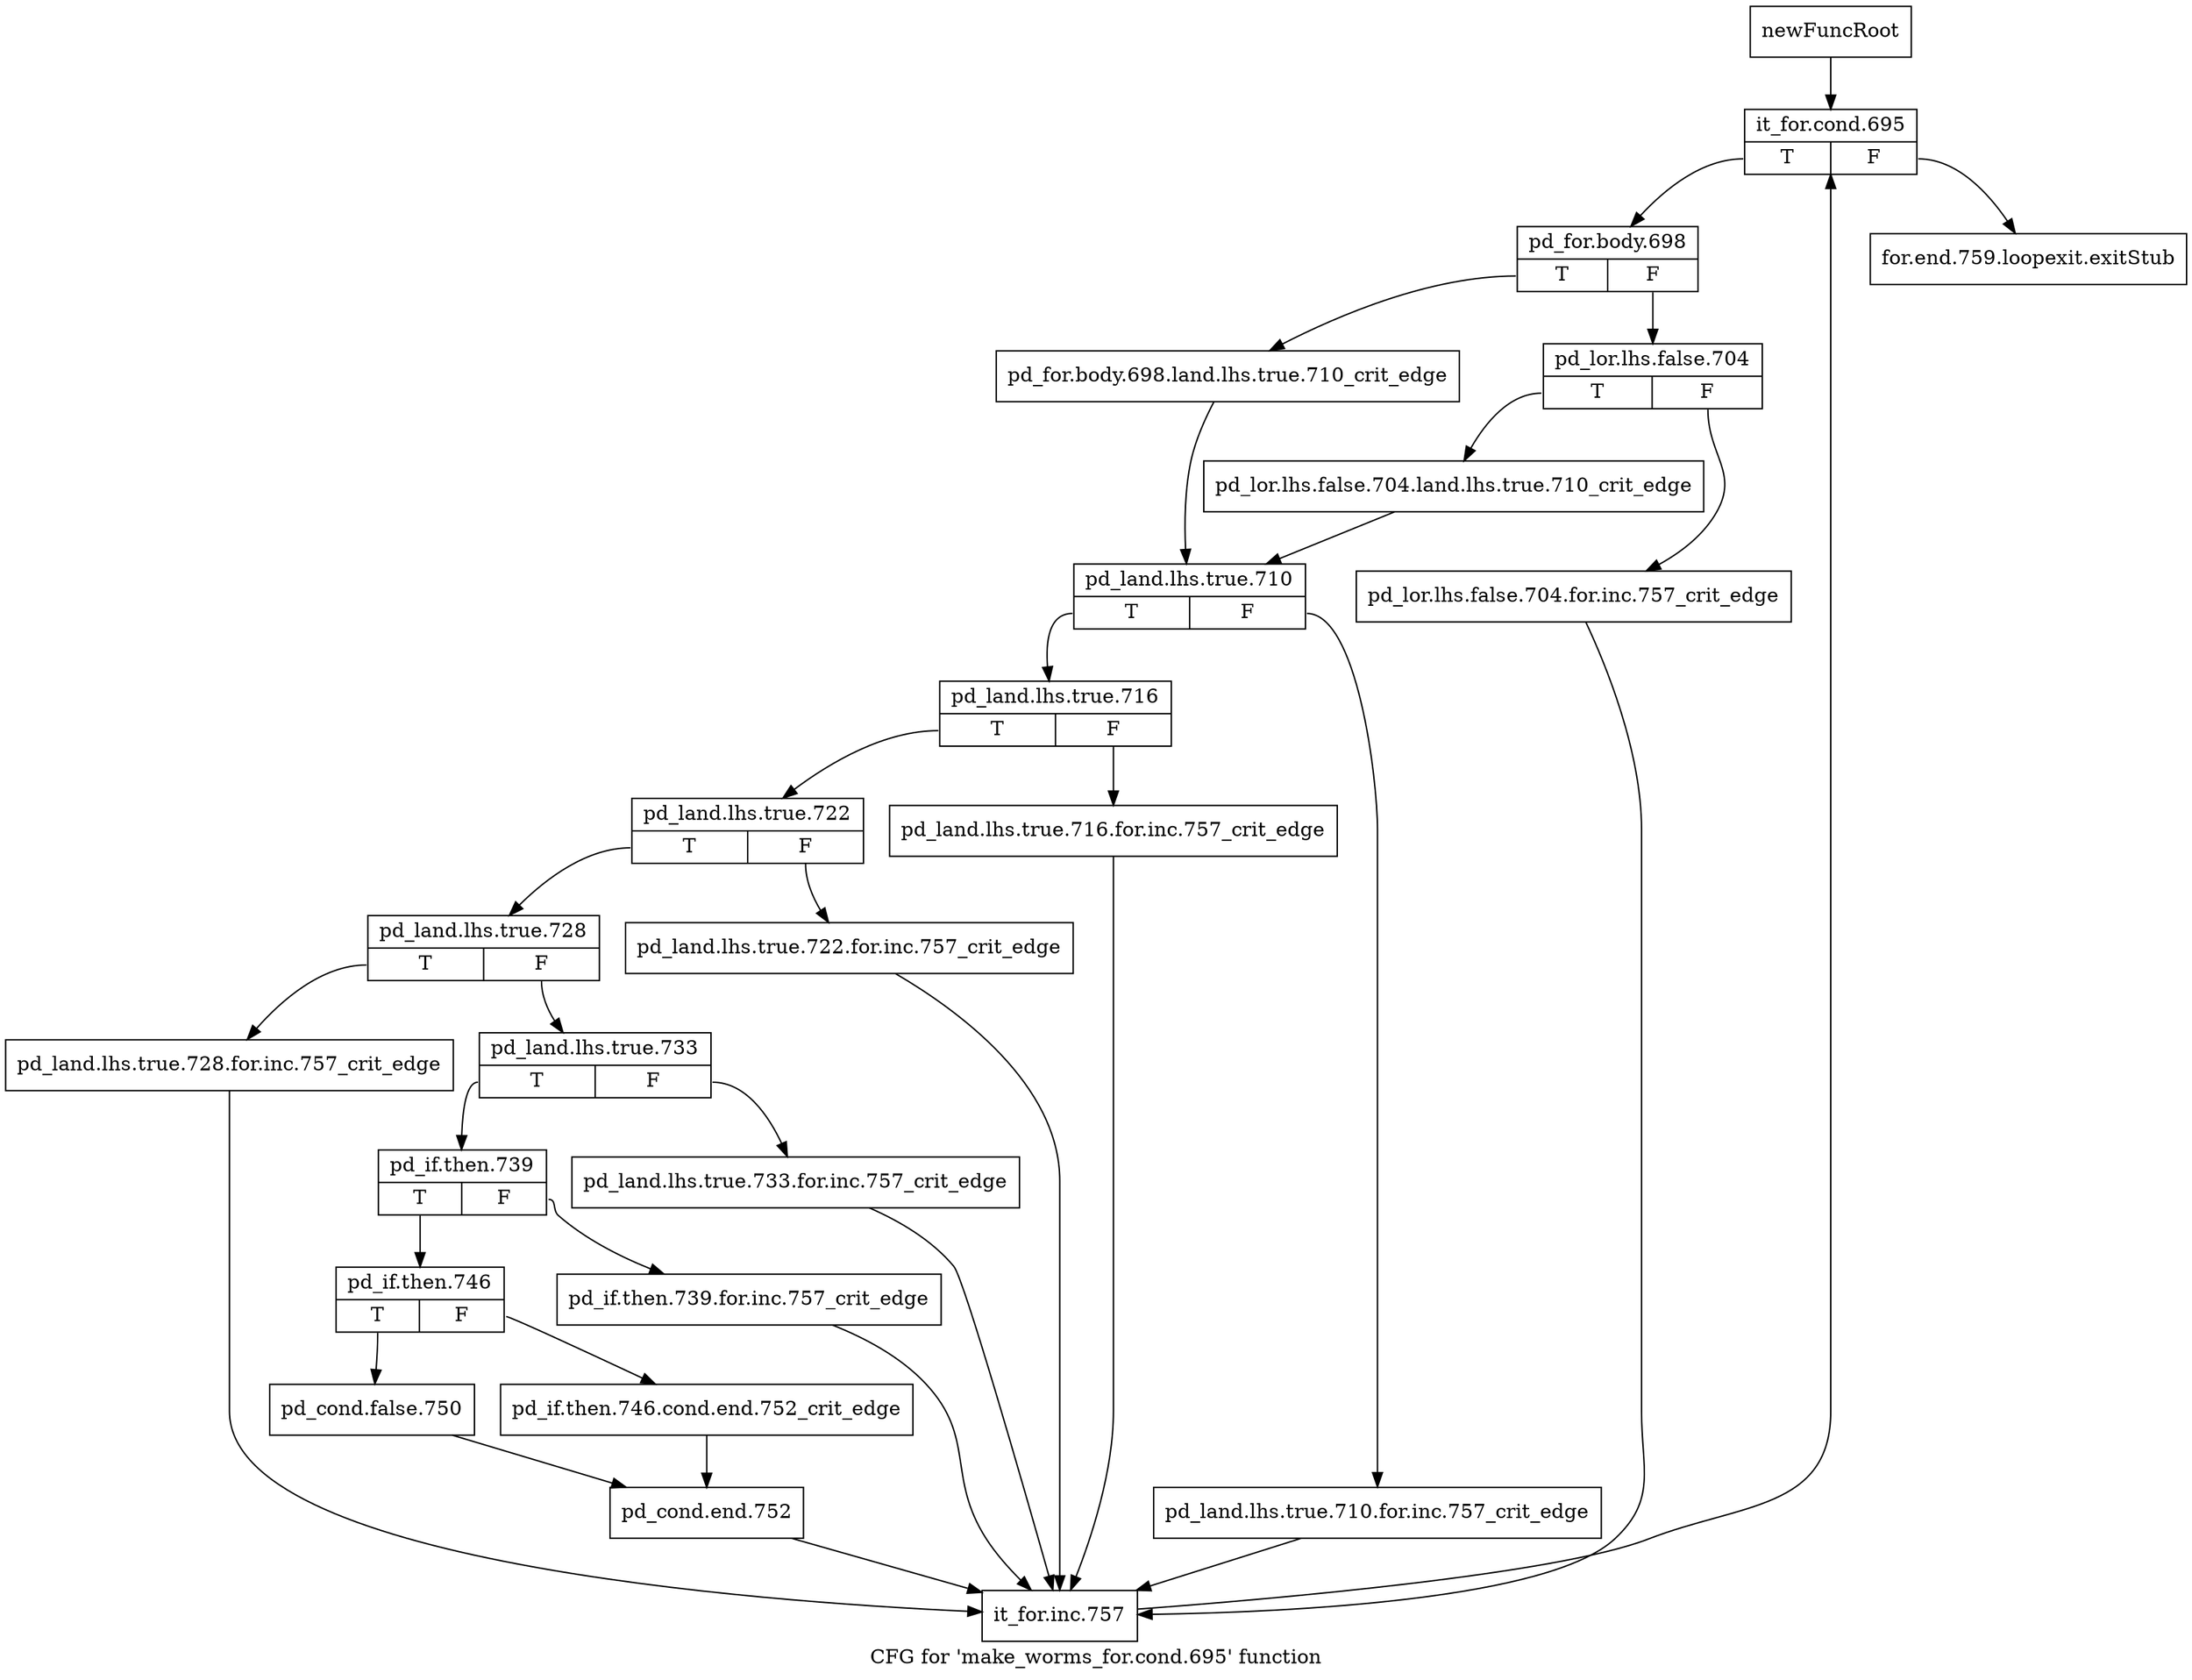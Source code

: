 digraph "CFG for 'make_worms_for.cond.695' function" {
	label="CFG for 'make_worms_for.cond.695' function";

	Node0x46954c0 [shape=record,label="{newFuncRoot}"];
	Node0x46954c0 -> Node0x4695560;
	Node0x4695510 [shape=record,label="{for.end.759.loopexit.exitStub}"];
	Node0x4695560 [shape=record,label="{it_for.cond.695|{<s0>T|<s1>F}}"];
	Node0x4695560:s0 -> Node0x46955b0;
	Node0x4695560:s1 -> Node0x4695510;
	Node0x46955b0 [shape=record,label="{pd_for.body.698|{<s0>T|<s1>F}}"];
	Node0x46955b0:s0 -> Node0x46956f0;
	Node0x46955b0:s1 -> Node0x4695600;
	Node0x4695600 [shape=record,label="{pd_lor.lhs.false.704|{<s0>T|<s1>F}}"];
	Node0x4695600:s0 -> Node0x46956a0;
	Node0x4695600:s1 -> Node0x4695650;
	Node0x4695650 [shape=record,label="{pd_lor.lhs.false.704.for.inc.757_crit_edge}"];
	Node0x4695650 -> Node0x4695c40;
	Node0x46956a0 [shape=record,label="{pd_lor.lhs.false.704.land.lhs.true.710_crit_edge}"];
	Node0x46956a0 -> Node0x4695740;
	Node0x46956f0 [shape=record,label="{pd_for.body.698.land.lhs.true.710_crit_edge}"];
	Node0x46956f0 -> Node0x4695740;
	Node0x4695740 [shape=record,label="{pd_land.lhs.true.710|{<s0>T|<s1>F}}"];
	Node0x4695740:s0 -> Node0x46957e0;
	Node0x4695740:s1 -> Node0x4695790;
	Node0x4695790 [shape=record,label="{pd_land.lhs.true.710.for.inc.757_crit_edge}"];
	Node0x4695790 -> Node0x4695c40;
	Node0x46957e0 [shape=record,label="{pd_land.lhs.true.716|{<s0>T|<s1>F}}"];
	Node0x46957e0:s0 -> Node0x4695880;
	Node0x46957e0:s1 -> Node0x4695830;
	Node0x4695830 [shape=record,label="{pd_land.lhs.true.716.for.inc.757_crit_edge}"];
	Node0x4695830 -> Node0x4695c40;
	Node0x4695880 [shape=record,label="{pd_land.lhs.true.722|{<s0>T|<s1>F}}"];
	Node0x4695880:s0 -> Node0x4695920;
	Node0x4695880:s1 -> Node0x46958d0;
	Node0x46958d0 [shape=record,label="{pd_land.lhs.true.722.for.inc.757_crit_edge}"];
	Node0x46958d0 -> Node0x4695c40;
	Node0x4695920 [shape=record,label="{pd_land.lhs.true.728|{<s0>T|<s1>F}}"];
	Node0x4695920:s0 -> Node0x4695bf0;
	Node0x4695920:s1 -> Node0x4695970;
	Node0x4695970 [shape=record,label="{pd_land.lhs.true.733|{<s0>T|<s1>F}}"];
	Node0x4695970:s0 -> Node0x4695a10;
	Node0x4695970:s1 -> Node0x46959c0;
	Node0x46959c0 [shape=record,label="{pd_land.lhs.true.733.for.inc.757_crit_edge}"];
	Node0x46959c0 -> Node0x4695c40;
	Node0x4695a10 [shape=record,label="{pd_if.then.739|{<s0>T|<s1>F}}"];
	Node0x4695a10:s0 -> Node0x4695ab0;
	Node0x4695a10:s1 -> Node0x4695a60;
	Node0x4695a60 [shape=record,label="{pd_if.then.739.for.inc.757_crit_edge}"];
	Node0x4695a60 -> Node0x4695c40;
	Node0x4695ab0 [shape=record,label="{pd_if.then.746|{<s0>T|<s1>F}}"];
	Node0x4695ab0:s0 -> Node0x4695b50;
	Node0x4695ab0:s1 -> Node0x4695b00;
	Node0x4695b00 [shape=record,label="{pd_if.then.746.cond.end.752_crit_edge}"];
	Node0x4695b00 -> Node0x4695ba0;
	Node0x4695b50 [shape=record,label="{pd_cond.false.750}"];
	Node0x4695b50 -> Node0x4695ba0;
	Node0x4695ba0 [shape=record,label="{pd_cond.end.752}"];
	Node0x4695ba0 -> Node0x4695c40;
	Node0x4695bf0 [shape=record,label="{pd_land.lhs.true.728.for.inc.757_crit_edge}"];
	Node0x4695bf0 -> Node0x4695c40;
	Node0x4695c40 [shape=record,label="{it_for.inc.757}"];
	Node0x4695c40 -> Node0x4695560;
}
